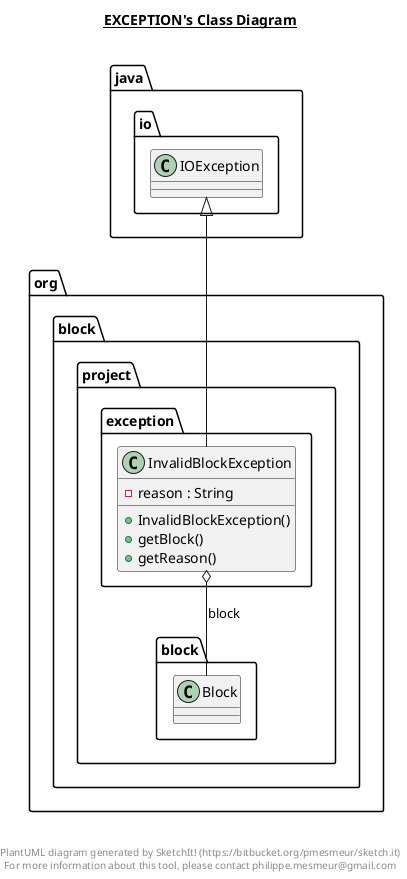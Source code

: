@startuml

title __EXCEPTION's Class Diagram__\n

  namespace org.block {
    namespace project.exception {
      class org.block.project.exception.InvalidBlockException {
          - reason : String
          + InvalidBlockException()
          + getBlock()
          + getReason()
      }
    }
  }
  

  org.block.project.exception.InvalidBlockException -up-|> java.io.IOException
  org.block.project.exception.InvalidBlockException o-- org.block.project.block.Block : block


right footer


PlantUML diagram generated by SketchIt! (https://bitbucket.org/pmesmeur/sketch.it)
For more information about this tool, please contact philippe.mesmeur@gmail.com
endfooter

@enduml
